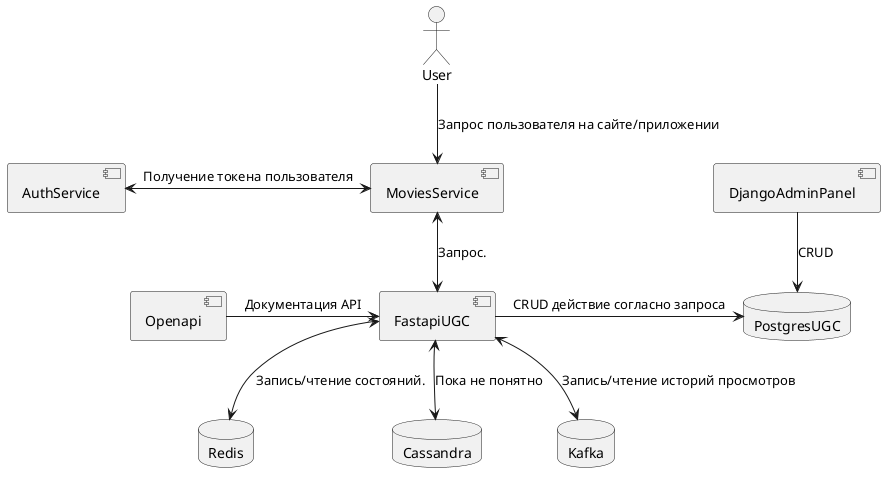 @startuml
skinparam componentStyle uml2
component AuthService
component MoviesService
actor User as Client
component FastapiUGC
component Openapi
component DjangoAdminPanel
database PostgresUGC
database Redis
database Cassandra
database Kafka

Client -down-> MoviesService: Запрос пользователя на сайте/приложении
MoviesService <-left-> AuthService: Получение токена пользователя
MoviesService <-down-> FastapiUGC: Запрос.
FastapiUGC -> PostgresUGC: CRUD действие согласно запроса
FastapiUGC <-down-> Redis: Запись/чтение состояний.
FastapiUGC <-down-> Cassandra: Пока не понятно
FastapiUGC <-down-> Kafka: Запись/чтение историй просмотров

DjangoAdminPanel -down-> PostgresUGC: CRUD
Openapi -right-> FastapiUGC: Документация API
@enduml
